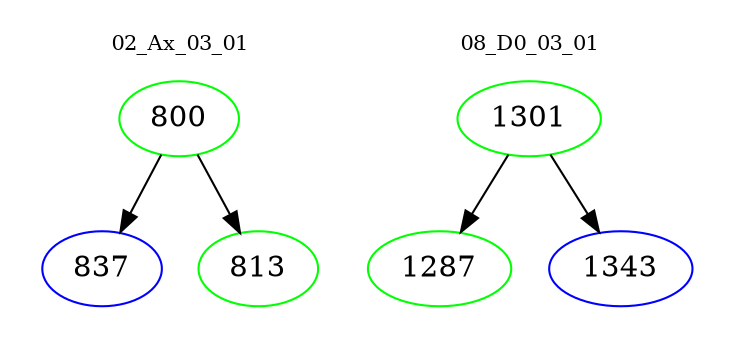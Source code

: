 digraph{
subgraph cluster_0 {
color = white
label = "02_Ax_03_01";
fontsize=10;
T0_800 [label="800", color="green"]
T0_800 -> T0_837 [color="black"]
T0_837 [label="837", color="blue"]
T0_800 -> T0_813 [color="black"]
T0_813 [label="813", color="green"]
}
subgraph cluster_1 {
color = white
label = "08_D0_03_01";
fontsize=10;
T1_1301 [label="1301", color="green"]
T1_1301 -> T1_1287 [color="black"]
T1_1287 [label="1287", color="green"]
T1_1301 -> T1_1343 [color="black"]
T1_1343 [label="1343", color="blue"]
}
}
